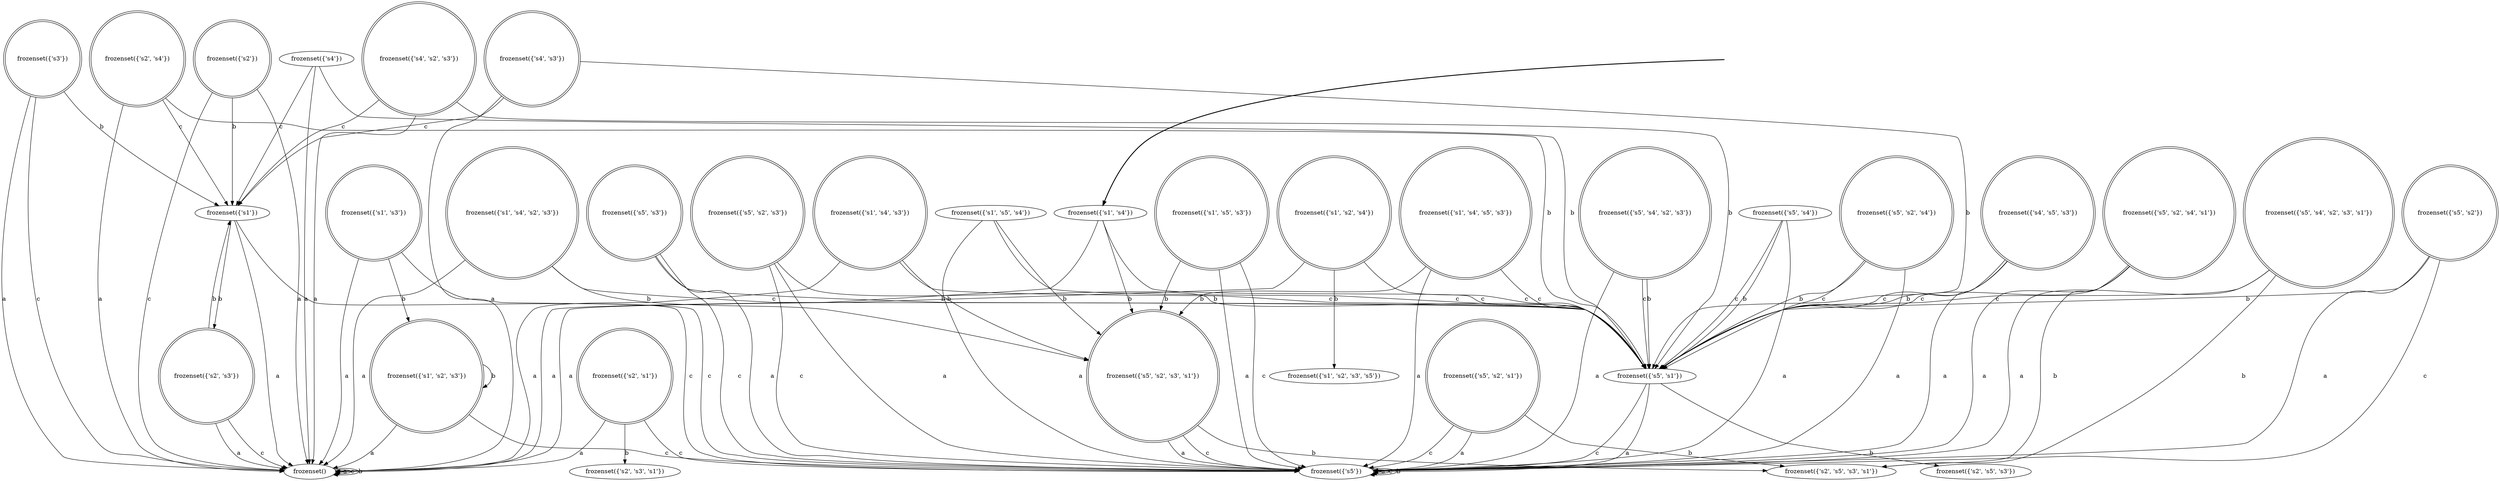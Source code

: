 digraph {
	fake [style=invisible]
	"frozenset({'s5', 's2', 's3'})" [shape=doublecircle]
	"frozenset({'s5', 's2', 's1'})" [shape=doublecircle]
	"frozenset({'s4'})"
	"frozenset({'s1', 's4', 's5', 's3'})" [shape=doublecircle]
	"frozenset({'s3'})" [shape=doublecircle]
	"frozenset()"
	"frozenset({'s1'})"
	"frozenset({'s5', 's4'})"
	"frozenset({'s5', 's4', 's2', 's3', 's1'})" [shape=doublecircle]
	"frozenset({'s1', 's4', 's3'})" [shape=doublecircle]
	"frozenset({'s2', 's4'})" [shape=doublecircle]
	"frozenset({'s1', 's5', 's3'})" [shape=doublecircle]
	"frozenset({'s2', 's3'})" [shape=doublecircle]
	"frozenset({'s2', 's1'})" [shape=doublecircle]
	"frozenset({'s5'})"
	"frozenset({'s2'})" [shape=doublecircle]
	"frozenset({'s5', 's2', 's4'})" [shape=doublecircle]
	"frozenset({'s5', 's2'})" [shape=doublecircle]
	"frozenset({'s5', 's3'})" [shape=doublecircle]
	"frozenset({'s5', 's1'})"
	"frozenset({'s1', 's4', 's2', 's3'})" [shape=doublecircle]
	"frozenset({'s4', 's5', 's3'})" [shape=doublecircle]
	"frozenset({'s1', 's5', 's4'})"
	"frozenset({'s1', 's3'})" [shape=doublecircle]
	"frozenset({'s5', 's2', 's3', 's1'})" [shape=doublecircle]
	"frozenset({'s4', 's3'})" [shape=doublecircle]
	"frozenset({'s1', 's4'})" [root=true]
	"frozenset({'s5', 's4', 's2', 's3'})" [shape=doublecircle]
	"frozenset({'s5', 's2', 's4', 's1'})" [shape=doublecircle]
	"frozenset({'s4', 's2', 's3'})" [shape=doublecircle]
	"frozenset({'s1', 's2', 's4'})" [shape=doublecircle]
	"frozenset({'s1', 's2', 's3'})" [shape=doublecircle]
	fake -> "frozenset({'s1', 's4'})" [style=bold]
	"frozenset({'s5', 's4', 's2', 's3', 's1'})" -> "frozenset({'s5'})" [label=a]
	"frozenset({'s5', 's4', 's2', 's3', 's1'})" -> "frozenset({'s5', 's1'})" [label=c]
	"frozenset({'s5', 's4', 's2', 's3', 's1'})" -> "frozenset({'s2', 's5', 's3', 's1'})" [label=b]
	"frozenset({'s5', 's2', 's3'})" -> "frozenset({'s5'})" [label=a]
	"frozenset({'s5', 's2', 's3'})" -> "frozenset({'s5'})" [label=c]
	"frozenset({'s5', 's2', 's3'})" -> "frozenset({'s5', 's1'})" [label=b]
	"frozenset({'s4'})" -> "frozenset()" [label=a]
	"frozenset({'s4'})" -> "frozenset({'s1'})" [label=c]
	"frozenset({'s4'})" -> "frozenset({'s5', 's1'})" [label=b]
	"frozenset({'s2'})" -> "frozenset()" [label=a]
	"frozenset({'s2'})" -> "frozenset()" [label=c]
	"frozenset({'s2'})" -> "frozenset({'s1'})" [label=b]
	"frozenset({'s5', 's2', 's1'})" -> "frozenset({'s5'})" [label=a]
	"frozenset({'s5', 's2', 's1'})" -> "frozenset({'s5'})" [label=c]
	"frozenset({'s5', 's2', 's1'})" -> "frozenset({'s2', 's5', 's3', 's1'})" [label=b]
	"frozenset({'s5', 's2', 's4'})" -> "frozenset({'s5'})" [label=a]
	"frozenset({'s5', 's2', 's4'})" -> "frozenset({'s5', 's1'})" [label=c]
	"frozenset({'s5', 's2', 's4'})" -> "frozenset({'s5', 's1'})" [label=b]
	"frozenset({'s1'})" -> "frozenset()" [label=a]
	"frozenset({'s1'})" -> "frozenset({'s5'})" [label=c]
	"frozenset({'s1'})" -> "frozenset({'s2', 's3'})" [label=b]
	"frozenset()" -> "frozenset()" [label=a]
	"frozenset()" -> "frozenset()" [label=c]
	"frozenset()" -> "frozenset()" [label=b]
	"frozenset({'s5', 's4'})" -> "frozenset({'s5'})" [label=a]
	"frozenset({'s5', 's4'})" -> "frozenset({'s5', 's1'})" [label=c]
	"frozenset({'s5', 's4'})" -> "frozenset({'s5', 's1'})" [label=b]
	"frozenset({'s5', 's2'})" -> "frozenset({'s5'})" [label=a]
	"frozenset({'s5', 's2'})" -> "frozenset({'s5'})" [label=c]
	"frozenset({'s5', 's2'})" -> "frozenset({'s5', 's1'})" [label=b]
	"frozenset({'s5', 's1'})" -> "frozenset({'s5'})" [label=a]
	"frozenset({'s5', 's1'})" -> "frozenset({'s5'})" [label=c]
	"frozenset({'s5', 's1'})" -> "frozenset({'s2', 's5', 's3'})" [label=b]
	"frozenset({'s1', 's4', 's2', 's3'})" -> "frozenset()" [label=a]
	"frozenset({'s1', 's4', 's2', 's3'})" -> "frozenset({'s5', 's1'})" [label=c]
	"frozenset({'s1', 's4', 's2', 's3'})" -> "frozenset({'s5', 's2', 's3', 's1'})" [label=b]
	"frozenset({'s1', 's4', 's3'})" -> "frozenset()" [label=a]
	"frozenset({'s1', 's4', 's3'})" -> "frozenset({'s5', 's1'})" [label=c]
	"frozenset({'s1', 's4', 's3'})" -> "frozenset({'s5', 's2', 's3', 's1'})" [label=b]
	"frozenset({'s4', 's5', 's3'})" -> "frozenset({'s5'})" [label=a]
	"frozenset({'s4', 's5', 's3'})" -> "frozenset({'s5', 's1'})" [label=c]
	"frozenset({'s4', 's5', 's3'})" -> "frozenset({'s5', 's1'})" [label=b]
	"frozenset({'s2', 's4'})" -> "frozenset()" [label=a]
	"frozenset({'s2', 's4'})" -> "frozenset({'s1'})" [label=c]
	"frozenset({'s2', 's4'})" -> "frozenset({'s5', 's1'})" [label=b]
	"frozenset({'s1', 's3'})" -> "frozenset()" [label=a]
	"frozenset({'s1', 's3'})" -> "frozenset({'s5'})" [label=c]
	"frozenset({'s1', 's3'})" -> "frozenset({'s1', 's2', 's3'})" [label=b]
	"frozenset({'s2', 's1'})" -> "frozenset()" [label=a]
	"frozenset({'s2', 's1'})" -> "frozenset({'s5'})" [label=c]
	"frozenset({'s2', 's1'})" -> "frozenset({'s2', 's3', 's1'})" [label=b]
	"frozenset({'s5', 's2', 's3', 's1'})" -> "frozenset({'s5'})" [label=a]
	"frozenset({'s5', 's2', 's3', 's1'})" -> "frozenset({'s5'})" [label=c]
	"frozenset({'s5', 's2', 's3', 's1'})" -> "frozenset({'s2', 's5', 's3', 's1'})" [label=b]
	"frozenset({'s1', 's5', 's3'})" -> "frozenset({'s5'})" [label=a]
	"frozenset({'s1', 's5', 's3'})" -> "frozenset({'s5'})" [label=c]
	"frozenset({'s1', 's5', 's3'})" -> "frozenset({'s5', 's2', 's3', 's1'})" [label=b]
	"frozenset({'s1', 's5', 's4'})" -> "frozenset({'s5'})" [label=a]
	"frozenset({'s1', 's5', 's4'})" -> "frozenset({'s5', 's1'})" [label=c]
	"frozenset({'s1', 's5', 's4'})" -> "frozenset({'s5', 's2', 's3', 's1'})" [label=b]
	"frozenset({'s2', 's3'})" -> "frozenset()" [label=a]
	"frozenset({'s2', 's3'})" -> "frozenset()" [label=c]
	"frozenset({'s2', 's3'})" -> "frozenset({'s1'})" [label=b]
	"frozenset({'s4', 's3'})" -> "frozenset()" [label=a]
	"frozenset({'s4', 's3'})" -> "frozenset({'s1'})" [label=c]
	"frozenset({'s4', 's3'})" -> "frozenset({'s5', 's1'})" [label=b]
	"frozenset({'s5', 's4', 's2', 's3'})" -> "frozenset({'s5'})" [label=a]
	"frozenset({'s5', 's4', 's2', 's3'})" -> "frozenset({'s5', 's1'})" [label=c]
	"frozenset({'s5', 's4', 's2', 's3'})" -> "frozenset({'s5', 's1'})" [label=b]
	"frozenset({'s4', 's2', 's3'})" -> "frozenset()" [label=a]
	"frozenset({'s4', 's2', 's3'})" -> "frozenset({'s1'})" [label=c]
	"frozenset({'s4', 's2', 's3'})" -> "frozenset({'s5', 's1'})" [label=b]
	"frozenset({'s1', 's4', 's5', 's3'})" -> "frozenset({'s5'})" [label=a]
	"frozenset({'s1', 's4', 's5', 's3'})" -> "frozenset({'s5', 's1'})" [label=c]
	"frozenset({'s1', 's4', 's5', 's3'})" -> "frozenset({'s5', 's2', 's3', 's1'})" [label=b]
	"frozenset({'s3'})" -> "frozenset()" [label=a]
	"frozenset({'s3'})" -> "frozenset()" [label=c]
	"frozenset({'s3'})" -> "frozenset({'s1'})" [label=b]
	"frozenset({'s5', 's2', 's4', 's1'})" -> "frozenset({'s5'})" [label=a]
	"frozenset({'s5', 's2', 's4', 's1'})" -> "frozenset({'s5', 's1'})" [label=c]
	"frozenset({'s5', 's2', 's4', 's1'})" -> "frozenset({'s2', 's5', 's3', 's1'})" [label=b]
	"frozenset({'s1', 's2', 's3'})" -> "frozenset()" [label=a]
	"frozenset({'s1', 's2', 's3'})" -> "frozenset({'s5'})" [label=c]
	"frozenset({'s1', 's2', 's3'})" -> "frozenset({'s1', 's2', 's3'})" [label=b]
	"frozenset({'s5'})" -> "frozenset({'s5'})" [label=a]
	"frozenset({'s5'})" -> "frozenset({'s5'})" [label=c]
	"frozenset({'s5'})" -> "frozenset({'s5'})" [label=b]
	"frozenset({'s1', 's4'})" -> "frozenset()" [label=a]
	"frozenset({'s1', 's4'})" -> "frozenset({'s5', 's1'})" [label=c]
	"frozenset({'s1', 's4'})" -> "frozenset({'s5', 's2', 's3', 's1'})" [label=b]
	"frozenset({'s1', 's2', 's4'})" -> "frozenset()" [label=a]
	"frozenset({'s1', 's2', 's4'})" -> "frozenset({'s5', 's1'})" [label=c]
	"frozenset({'s1', 's2', 's4'})" -> "frozenset({'s1', 's2', 's3', 's5'})" [label=b]
	"frozenset({'s5', 's3'})" -> "frozenset({'s5'})" [label=a]
	"frozenset({'s5', 's3'})" -> "frozenset({'s5'})" [label=c]
	"frozenset({'s5', 's3'})" -> "frozenset({'s5', 's1'})" [label=b]
}
